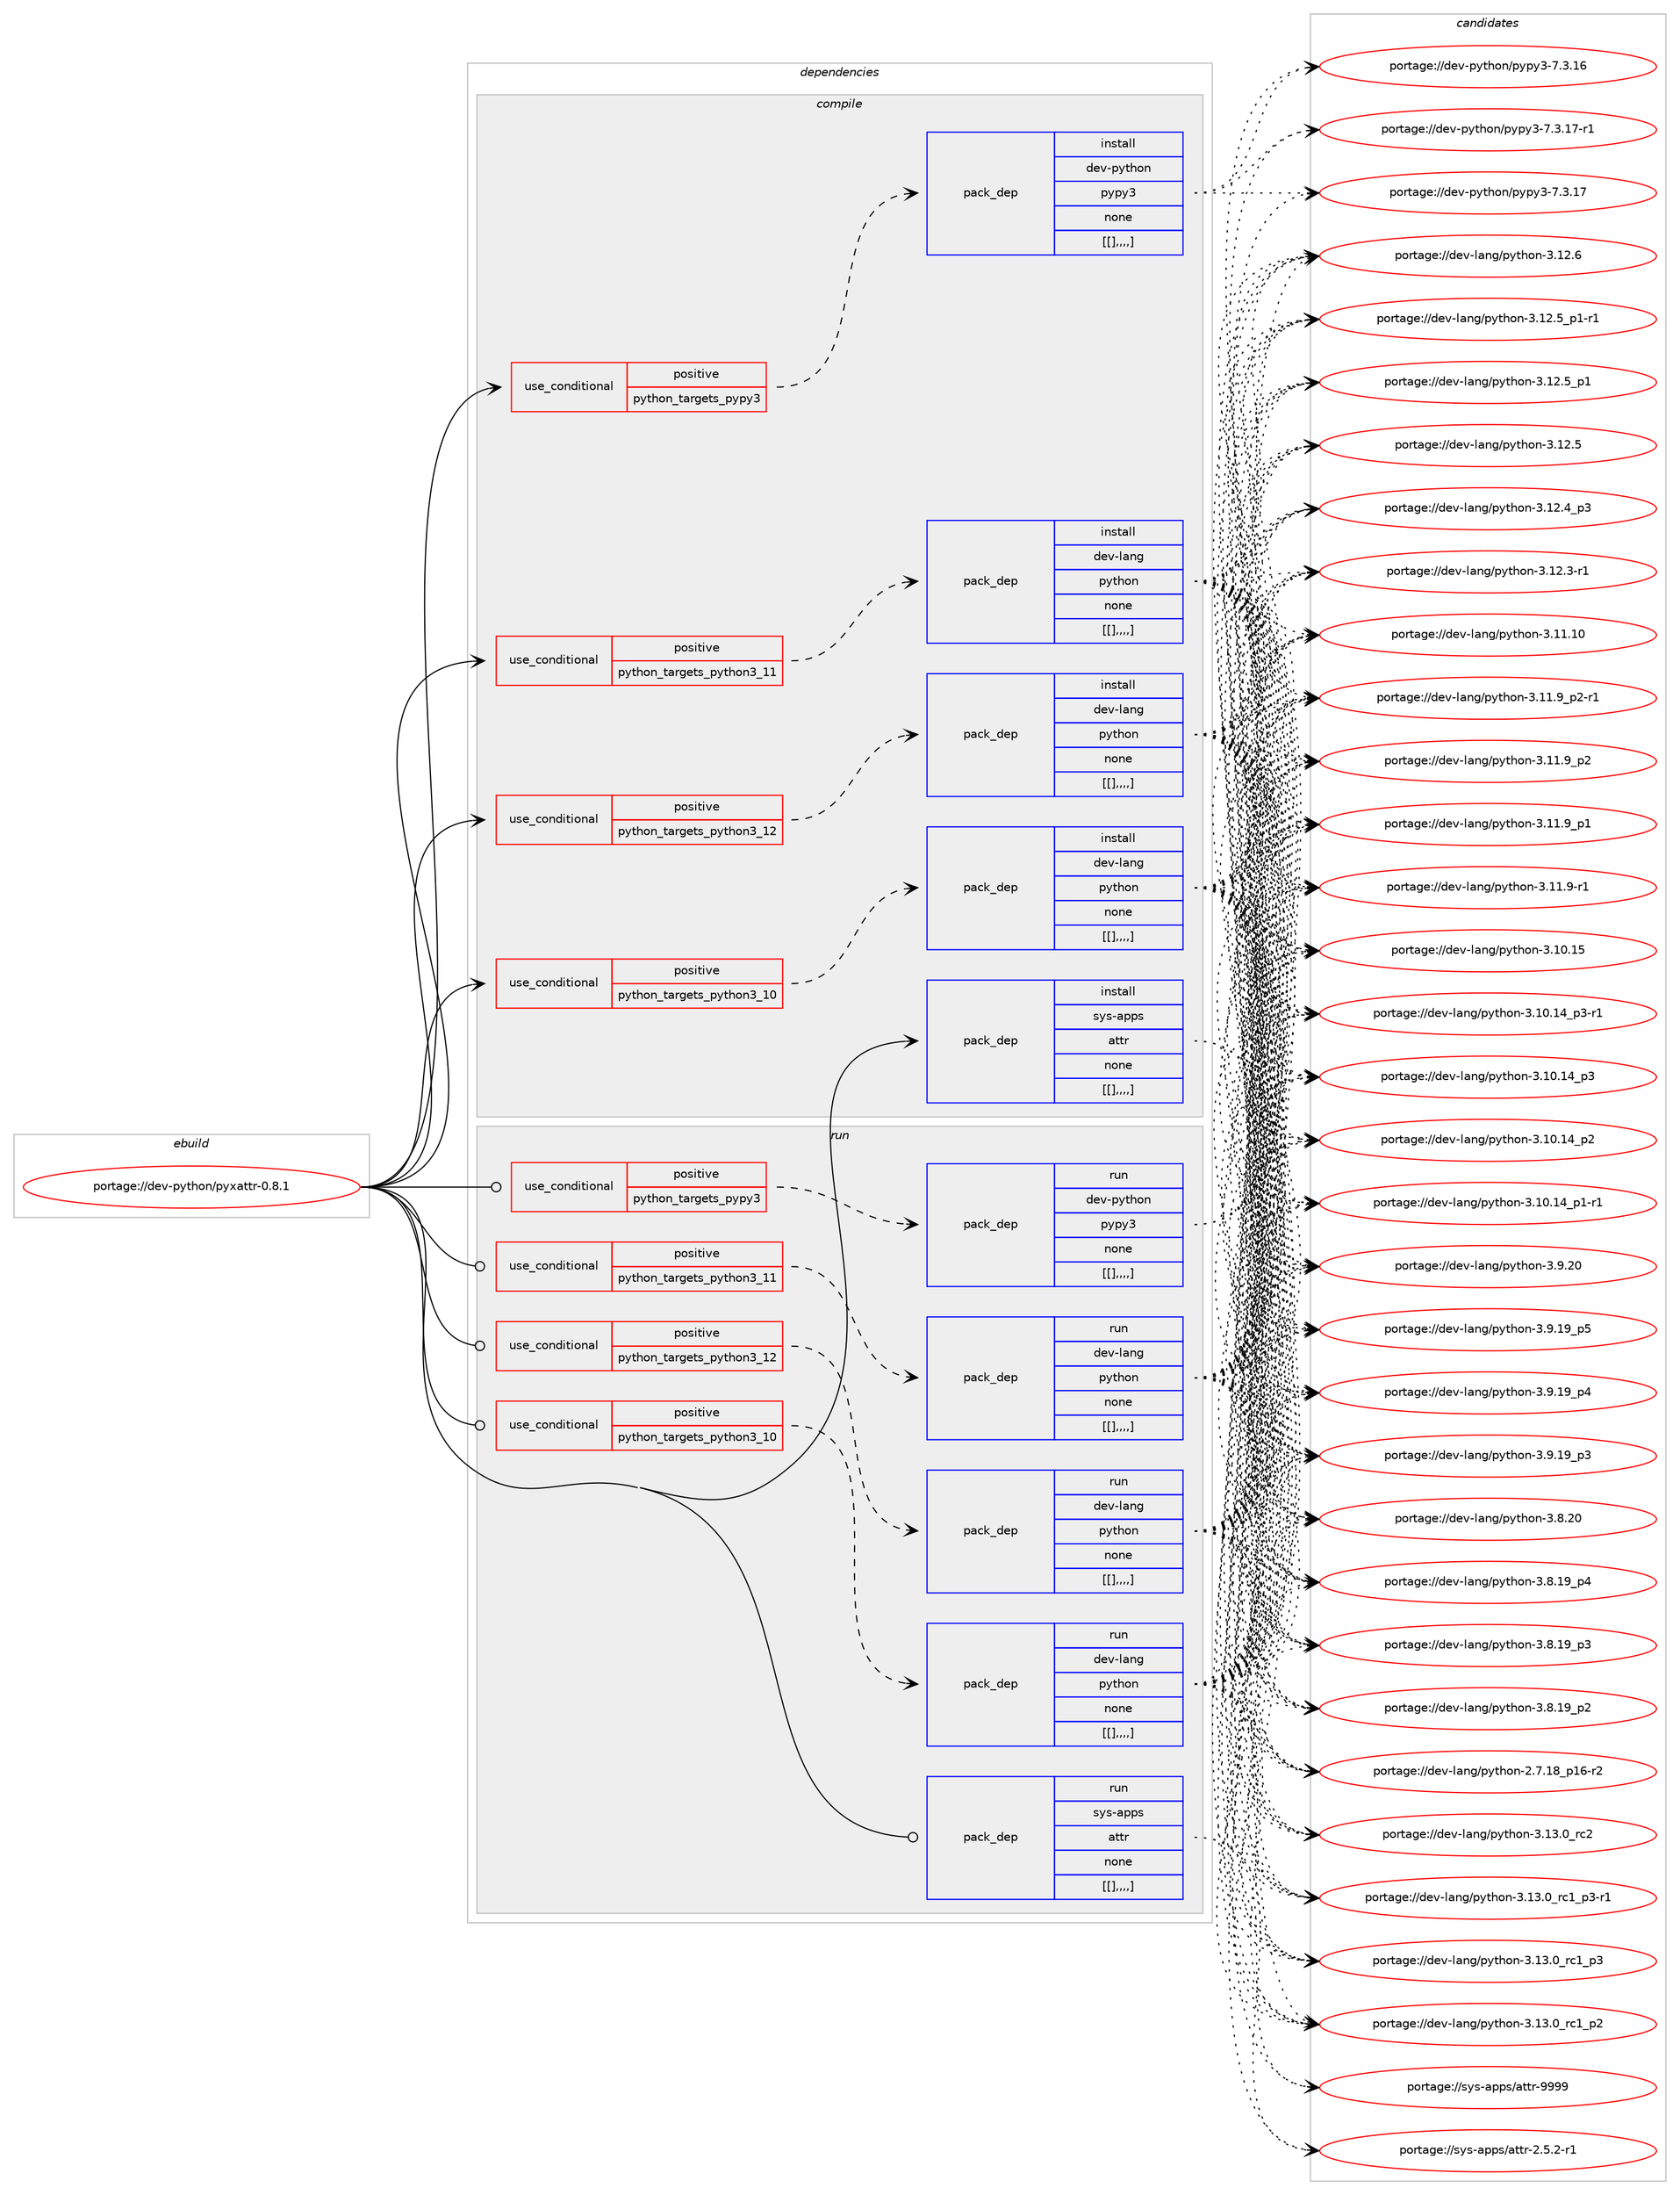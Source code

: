 digraph prolog {

# *************
# Graph options
# *************

newrank=true;
concentrate=true;
compound=true;
graph [rankdir=LR,fontname=Helvetica,fontsize=10,ranksep=1.5];#, ranksep=2.5, nodesep=0.2];
edge  [arrowhead=vee];
node  [fontname=Helvetica,fontsize=10];

# **********
# The ebuild
# **********

subgraph cluster_leftcol {
color=gray;
label=<<i>ebuild</i>>;
id [label="portage://dev-python/pyxattr-0.8.1", color=red, width=4, href="../dev-python/pyxattr-0.8.1.svg"];
}

# ****************
# The dependencies
# ****************

subgraph cluster_midcol {
color=gray;
label=<<i>dependencies</i>>;
subgraph cluster_compile {
fillcolor="#eeeeee";
style=filled;
label=<<i>compile</i>>;
subgraph cond39574 {
dependency162916 [label=<<TABLE BORDER="0" CELLBORDER="1" CELLSPACING="0" CELLPADDING="4"><TR><TD ROWSPAN="3" CELLPADDING="10">use_conditional</TD></TR><TR><TD>positive</TD></TR><TR><TD>python_targets_pypy3</TD></TR></TABLE>>, shape=none, color=red];
subgraph pack122081 {
dependency162917 [label=<<TABLE BORDER="0" CELLBORDER="1" CELLSPACING="0" CELLPADDING="4" WIDTH="220"><TR><TD ROWSPAN="6" CELLPADDING="30">pack_dep</TD></TR><TR><TD WIDTH="110">install</TD></TR><TR><TD>dev-python</TD></TR><TR><TD>pypy3</TD></TR><TR><TD>none</TD></TR><TR><TD>[[],,,,]</TD></TR></TABLE>>, shape=none, color=blue];
}
dependency162916:e -> dependency162917:w [weight=20,style="dashed",arrowhead="vee"];
}
id:e -> dependency162916:w [weight=20,style="solid",arrowhead="vee"];
subgraph cond39575 {
dependency162918 [label=<<TABLE BORDER="0" CELLBORDER="1" CELLSPACING="0" CELLPADDING="4"><TR><TD ROWSPAN="3" CELLPADDING="10">use_conditional</TD></TR><TR><TD>positive</TD></TR><TR><TD>python_targets_python3_10</TD></TR></TABLE>>, shape=none, color=red];
subgraph pack122082 {
dependency162919 [label=<<TABLE BORDER="0" CELLBORDER="1" CELLSPACING="0" CELLPADDING="4" WIDTH="220"><TR><TD ROWSPAN="6" CELLPADDING="30">pack_dep</TD></TR><TR><TD WIDTH="110">install</TD></TR><TR><TD>dev-lang</TD></TR><TR><TD>python</TD></TR><TR><TD>none</TD></TR><TR><TD>[[],,,,]</TD></TR></TABLE>>, shape=none, color=blue];
}
dependency162918:e -> dependency162919:w [weight=20,style="dashed",arrowhead="vee"];
}
id:e -> dependency162918:w [weight=20,style="solid",arrowhead="vee"];
subgraph cond39576 {
dependency162920 [label=<<TABLE BORDER="0" CELLBORDER="1" CELLSPACING="0" CELLPADDING="4"><TR><TD ROWSPAN="3" CELLPADDING="10">use_conditional</TD></TR><TR><TD>positive</TD></TR><TR><TD>python_targets_python3_11</TD></TR></TABLE>>, shape=none, color=red];
subgraph pack122083 {
dependency162921 [label=<<TABLE BORDER="0" CELLBORDER="1" CELLSPACING="0" CELLPADDING="4" WIDTH="220"><TR><TD ROWSPAN="6" CELLPADDING="30">pack_dep</TD></TR><TR><TD WIDTH="110">install</TD></TR><TR><TD>dev-lang</TD></TR><TR><TD>python</TD></TR><TR><TD>none</TD></TR><TR><TD>[[],,,,]</TD></TR></TABLE>>, shape=none, color=blue];
}
dependency162920:e -> dependency162921:w [weight=20,style="dashed",arrowhead="vee"];
}
id:e -> dependency162920:w [weight=20,style="solid",arrowhead="vee"];
subgraph cond39577 {
dependency162922 [label=<<TABLE BORDER="0" CELLBORDER="1" CELLSPACING="0" CELLPADDING="4"><TR><TD ROWSPAN="3" CELLPADDING="10">use_conditional</TD></TR><TR><TD>positive</TD></TR><TR><TD>python_targets_python3_12</TD></TR></TABLE>>, shape=none, color=red];
subgraph pack122084 {
dependency162923 [label=<<TABLE BORDER="0" CELLBORDER="1" CELLSPACING="0" CELLPADDING="4" WIDTH="220"><TR><TD ROWSPAN="6" CELLPADDING="30">pack_dep</TD></TR><TR><TD WIDTH="110">install</TD></TR><TR><TD>dev-lang</TD></TR><TR><TD>python</TD></TR><TR><TD>none</TD></TR><TR><TD>[[],,,,]</TD></TR></TABLE>>, shape=none, color=blue];
}
dependency162922:e -> dependency162923:w [weight=20,style="dashed",arrowhead="vee"];
}
id:e -> dependency162922:w [weight=20,style="solid",arrowhead="vee"];
subgraph pack122085 {
dependency162924 [label=<<TABLE BORDER="0" CELLBORDER="1" CELLSPACING="0" CELLPADDING="4" WIDTH="220"><TR><TD ROWSPAN="6" CELLPADDING="30">pack_dep</TD></TR><TR><TD WIDTH="110">install</TD></TR><TR><TD>sys-apps</TD></TR><TR><TD>attr</TD></TR><TR><TD>none</TD></TR><TR><TD>[[],,,,]</TD></TR></TABLE>>, shape=none, color=blue];
}
id:e -> dependency162924:w [weight=20,style="solid",arrowhead="vee"];
}
subgraph cluster_compileandrun {
fillcolor="#eeeeee";
style=filled;
label=<<i>compile and run</i>>;
}
subgraph cluster_run {
fillcolor="#eeeeee";
style=filled;
label=<<i>run</i>>;
subgraph cond39578 {
dependency162925 [label=<<TABLE BORDER="0" CELLBORDER="1" CELLSPACING="0" CELLPADDING="4"><TR><TD ROWSPAN="3" CELLPADDING="10">use_conditional</TD></TR><TR><TD>positive</TD></TR><TR><TD>python_targets_pypy3</TD></TR></TABLE>>, shape=none, color=red];
subgraph pack122086 {
dependency162926 [label=<<TABLE BORDER="0" CELLBORDER="1" CELLSPACING="0" CELLPADDING="4" WIDTH="220"><TR><TD ROWSPAN="6" CELLPADDING="30">pack_dep</TD></TR><TR><TD WIDTH="110">run</TD></TR><TR><TD>dev-python</TD></TR><TR><TD>pypy3</TD></TR><TR><TD>none</TD></TR><TR><TD>[[],,,,]</TD></TR></TABLE>>, shape=none, color=blue];
}
dependency162925:e -> dependency162926:w [weight=20,style="dashed",arrowhead="vee"];
}
id:e -> dependency162925:w [weight=20,style="solid",arrowhead="odot"];
subgraph cond39579 {
dependency162927 [label=<<TABLE BORDER="0" CELLBORDER="1" CELLSPACING="0" CELLPADDING="4"><TR><TD ROWSPAN="3" CELLPADDING="10">use_conditional</TD></TR><TR><TD>positive</TD></TR><TR><TD>python_targets_python3_10</TD></TR></TABLE>>, shape=none, color=red];
subgraph pack122087 {
dependency162928 [label=<<TABLE BORDER="0" CELLBORDER="1" CELLSPACING="0" CELLPADDING="4" WIDTH="220"><TR><TD ROWSPAN="6" CELLPADDING="30">pack_dep</TD></TR><TR><TD WIDTH="110">run</TD></TR><TR><TD>dev-lang</TD></TR><TR><TD>python</TD></TR><TR><TD>none</TD></TR><TR><TD>[[],,,,]</TD></TR></TABLE>>, shape=none, color=blue];
}
dependency162927:e -> dependency162928:w [weight=20,style="dashed",arrowhead="vee"];
}
id:e -> dependency162927:w [weight=20,style="solid",arrowhead="odot"];
subgraph cond39580 {
dependency162929 [label=<<TABLE BORDER="0" CELLBORDER="1" CELLSPACING="0" CELLPADDING="4"><TR><TD ROWSPAN="3" CELLPADDING="10">use_conditional</TD></TR><TR><TD>positive</TD></TR><TR><TD>python_targets_python3_11</TD></TR></TABLE>>, shape=none, color=red];
subgraph pack122088 {
dependency162930 [label=<<TABLE BORDER="0" CELLBORDER="1" CELLSPACING="0" CELLPADDING="4" WIDTH="220"><TR><TD ROWSPAN="6" CELLPADDING="30">pack_dep</TD></TR><TR><TD WIDTH="110">run</TD></TR><TR><TD>dev-lang</TD></TR><TR><TD>python</TD></TR><TR><TD>none</TD></TR><TR><TD>[[],,,,]</TD></TR></TABLE>>, shape=none, color=blue];
}
dependency162929:e -> dependency162930:w [weight=20,style="dashed",arrowhead="vee"];
}
id:e -> dependency162929:w [weight=20,style="solid",arrowhead="odot"];
subgraph cond39581 {
dependency162931 [label=<<TABLE BORDER="0" CELLBORDER="1" CELLSPACING="0" CELLPADDING="4"><TR><TD ROWSPAN="3" CELLPADDING="10">use_conditional</TD></TR><TR><TD>positive</TD></TR><TR><TD>python_targets_python3_12</TD></TR></TABLE>>, shape=none, color=red];
subgraph pack122089 {
dependency162932 [label=<<TABLE BORDER="0" CELLBORDER="1" CELLSPACING="0" CELLPADDING="4" WIDTH="220"><TR><TD ROWSPAN="6" CELLPADDING="30">pack_dep</TD></TR><TR><TD WIDTH="110">run</TD></TR><TR><TD>dev-lang</TD></TR><TR><TD>python</TD></TR><TR><TD>none</TD></TR><TR><TD>[[],,,,]</TD></TR></TABLE>>, shape=none, color=blue];
}
dependency162931:e -> dependency162932:w [weight=20,style="dashed",arrowhead="vee"];
}
id:e -> dependency162931:w [weight=20,style="solid",arrowhead="odot"];
subgraph pack122090 {
dependency162933 [label=<<TABLE BORDER="0" CELLBORDER="1" CELLSPACING="0" CELLPADDING="4" WIDTH="220"><TR><TD ROWSPAN="6" CELLPADDING="30">pack_dep</TD></TR><TR><TD WIDTH="110">run</TD></TR><TR><TD>sys-apps</TD></TR><TR><TD>attr</TD></TR><TR><TD>none</TD></TR><TR><TD>[[],,,,]</TD></TR></TABLE>>, shape=none, color=blue];
}
id:e -> dependency162933:w [weight=20,style="solid",arrowhead="odot"];
}
}

# **************
# The candidates
# **************

subgraph cluster_choices {
rank=same;
color=gray;
label=<<i>candidates</i>>;

subgraph choice122081 {
color=black;
nodesep=1;
choice100101118451121211161041111104711212111212151455546514649554511449 [label="portage://dev-python/pypy3-7.3.17-r1", color=red, width=4,href="../dev-python/pypy3-7.3.17-r1.svg"];
choice10010111845112121116104111110471121211121215145554651464955 [label="portage://dev-python/pypy3-7.3.17", color=red, width=4,href="../dev-python/pypy3-7.3.17.svg"];
choice10010111845112121116104111110471121211121215145554651464954 [label="portage://dev-python/pypy3-7.3.16", color=red, width=4,href="../dev-python/pypy3-7.3.16.svg"];
dependency162917:e -> choice100101118451121211161041111104711212111212151455546514649554511449:w [style=dotted,weight="100"];
dependency162917:e -> choice10010111845112121116104111110471121211121215145554651464955:w [style=dotted,weight="100"];
dependency162917:e -> choice10010111845112121116104111110471121211121215145554651464954:w [style=dotted,weight="100"];
}
subgraph choice122082 {
color=black;
nodesep=1;
choice10010111845108971101034711212111610411111045514649514648951149950 [label="portage://dev-lang/python-3.13.0_rc2", color=red, width=4,href="../dev-lang/python-3.13.0_rc2.svg"];
choice1001011184510897110103471121211161041111104551464951464895114994995112514511449 [label="portage://dev-lang/python-3.13.0_rc1_p3-r1", color=red, width=4,href="../dev-lang/python-3.13.0_rc1_p3-r1.svg"];
choice100101118451089711010347112121116104111110455146495146489511499499511251 [label="portage://dev-lang/python-3.13.0_rc1_p3", color=red, width=4,href="../dev-lang/python-3.13.0_rc1_p3.svg"];
choice100101118451089711010347112121116104111110455146495146489511499499511250 [label="portage://dev-lang/python-3.13.0_rc1_p2", color=red, width=4,href="../dev-lang/python-3.13.0_rc1_p2.svg"];
choice10010111845108971101034711212111610411111045514649504654 [label="portage://dev-lang/python-3.12.6", color=red, width=4,href="../dev-lang/python-3.12.6.svg"];
choice1001011184510897110103471121211161041111104551464950465395112494511449 [label="portage://dev-lang/python-3.12.5_p1-r1", color=red, width=4,href="../dev-lang/python-3.12.5_p1-r1.svg"];
choice100101118451089711010347112121116104111110455146495046539511249 [label="portage://dev-lang/python-3.12.5_p1", color=red, width=4,href="../dev-lang/python-3.12.5_p1.svg"];
choice10010111845108971101034711212111610411111045514649504653 [label="portage://dev-lang/python-3.12.5", color=red, width=4,href="../dev-lang/python-3.12.5.svg"];
choice100101118451089711010347112121116104111110455146495046529511251 [label="portage://dev-lang/python-3.12.4_p3", color=red, width=4,href="../dev-lang/python-3.12.4_p3.svg"];
choice100101118451089711010347112121116104111110455146495046514511449 [label="portage://dev-lang/python-3.12.3-r1", color=red, width=4,href="../dev-lang/python-3.12.3-r1.svg"];
choice1001011184510897110103471121211161041111104551464949464948 [label="portage://dev-lang/python-3.11.10", color=red, width=4,href="../dev-lang/python-3.11.10.svg"];
choice1001011184510897110103471121211161041111104551464949465795112504511449 [label="portage://dev-lang/python-3.11.9_p2-r1", color=red, width=4,href="../dev-lang/python-3.11.9_p2-r1.svg"];
choice100101118451089711010347112121116104111110455146494946579511250 [label="portage://dev-lang/python-3.11.9_p2", color=red, width=4,href="../dev-lang/python-3.11.9_p2.svg"];
choice100101118451089711010347112121116104111110455146494946579511249 [label="portage://dev-lang/python-3.11.9_p1", color=red, width=4,href="../dev-lang/python-3.11.9_p1.svg"];
choice100101118451089711010347112121116104111110455146494946574511449 [label="portage://dev-lang/python-3.11.9-r1", color=red, width=4,href="../dev-lang/python-3.11.9-r1.svg"];
choice1001011184510897110103471121211161041111104551464948464953 [label="portage://dev-lang/python-3.10.15", color=red, width=4,href="../dev-lang/python-3.10.15.svg"];
choice100101118451089711010347112121116104111110455146494846495295112514511449 [label="portage://dev-lang/python-3.10.14_p3-r1", color=red, width=4,href="../dev-lang/python-3.10.14_p3-r1.svg"];
choice10010111845108971101034711212111610411111045514649484649529511251 [label="portage://dev-lang/python-3.10.14_p3", color=red, width=4,href="../dev-lang/python-3.10.14_p3.svg"];
choice10010111845108971101034711212111610411111045514649484649529511250 [label="portage://dev-lang/python-3.10.14_p2", color=red, width=4,href="../dev-lang/python-3.10.14_p2.svg"];
choice100101118451089711010347112121116104111110455146494846495295112494511449 [label="portage://dev-lang/python-3.10.14_p1-r1", color=red, width=4,href="../dev-lang/python-3.10.14_p1-r1.svg"];
choice10010111845108971101034711212111610411111045514657465048 [label="portage://dev-lang/python-3.9.20", color=red, width=4,href="../dev-lang/python-3.9.20.svg"];
choice100101118451089711010347112121116104111110455146574649579511253 [label="portage://dev-lang/python-3.9.19_p5", color=red, width=4,href="../dev-lang/python-3.9.19_p5.svg"];
choice100101118451089711010347112121116104111110455146574649579511252 [label="portage://dev-lang/python-3.9.19_p4", color=red, width=4,href="../dev-lang/python-3.9.19_p4.svg"];
choice100101118451089711010347112121116104111110455146574649579511251 [label="portage://dev-lang/python-3.9.19_p3", color=red, width=4,href="../dev-lang/python-3.9.19_p3.svg"];
choice10010111845108971101034711212111610411111045514656465048 [label="portage://dev-lang/python-3.8.20", color=red, width=4,href="../dev-lang/python-3.8.20.svg"];
choice100101118451089711010347112121116104111110455146564649579511252 [label="portage://dev-lang/python-3.8.19_p4", color=red, width=4,href="../dev-lang/python-3.8.19_p4.svg"];
choice100101118451089711010347112121116104111110455146564649579511251 [label="portage://dev-lang/python-3.8.19_p3", color=red, width=4,href="../dev-lang/python-3.8.19_p3.svg"];
choice100101118451089711010347112121116104111110455146564649579511250 [label="portage://dev-lang/python-3.8.19_p2", color=red, width=4,href="../dev-lang/python-3.8.19_p2.svg"];
choice100101118451089711010347112121116104111110455046554649569511249544511450 [label="portage://dev-lang/python-2.7.18_p16-r2", color=red, width=4,href="../dev-lang/python-2.7.18_p16-r2.svg"];
dependency162919:e -> choice10010111845108971101034711212111610411111045514649514648951149950:w [style=dotted,weight="100"];
dependency162919:e -> choice1001011184510897110103471121211161041111104551464951464895114994995112514511449:w [style=dotted,weight="100"];
dependency162919:e -> choice100101118451089711010347112121116104111110455146495146489511499499511251:w [style=dotted,weight="100"];
dependency162919:e -> choice100101118451089711010347112121116104111110455146495146489511499499511250:w [style=dotted,weight="100"];
dependency162919:e -> choice10010111845108971101034711212111610411111045514649504654:w [style=dotted,weight="100"];
dependency162919:e -> choice1001011184510897110103471121211161041111104551464950465395112494511449:w [style=dotted,weight="100"];
dependency162919:e -> choice100101118451089711010347112121116104111110455146495046539511249:w [style=dotted,weight="100"];
dependency162919:e -> choice10010111845108971101034711212111610411111045514649504653:w [style=dotted,weight="100"];
dependency162919:e -> choice100101118451089711010347112121116104111110455146495046529511251:w [style=dotted,weight="100"];
dependency162919:e -> choice100101118451089711010347112121116104111110455146495046514511449:w [style=dotted,weight="100"];
dependency162919:e -> choice1001011184510897110103471121211161041111104551464949464948:w [style=dotted,weight="100"];
dependency162919:e -> choice1001011184510897110103471121211161041111104551464949465795112504511449:w [style=dotted,weight="100"];
dependency162919:e -> choice100101118451089711010347112121116104111110455146494946579511250:w [style=dotted,weight="100"];
dependency162919:e -> choice100101118451089711010347112121116104111110455146494946579511249:w [style=dotted,weight="100"];
dependency162919:e -> choice100101118451089711010347112121116104111110455146494946574511449:w [style=dotted,weight="100"];
dependency162919:e -> choice1001011184510897110103471121211161041111104551464948464953:w [style=dotted,weight="100"];
dependency162919:e -> choice100101118451089711010347112121116104111110455146494846495295112514511449:w [style=dotted,weight="100"];
dependency162919:e -> choice10010111845108971101034711212111610411111045514649484649529511251:w [style=dotted,weight="100"];
dependency162919:e -> choice10010111845108971101034711212111610411111045514649484649529511250:w [style=dotted,weight="100"];
dependency162919:e -> choice100101118451089711010347112121116104111110455146494846495295112494511449:w [style=dotted,weight="100"];
dependency162919:e -> choice10010111845108971101034711212111610411111045514657465048:w [style=dotted,weight="100"];
dependency162919:e -> choice100101118451089711010347112121116104111110455146574649579511253:w [style=dotted,weight="100"];
dependency162919:e -> choice100101118451089711010347112121116104111110455146574649579511252:w [style=dotted,weight="100"];
dependency162919:e -> choice100101118451089711010347112121116104111110455146574649579511251:w [style=dotted,weight="100"];
dependency162919:e -> choice10010111845108971101034711212111610411111045514656465048:w [style=dotted,weight="100"];
dependency162919:e -> choice100101118451089711010347112121116104111110455146564649579511252:w [style=dotted,weight="100"];
dependency162919:e -> choice100101118451089711010347112121116104111110455146564649579511251:w [style=dotted,weight="100"];
dependency162919:e -> choice100101118451089711010347112121116104111110455146564649579511250:w [style=dotted,weight="100"];
dependency162919:e -> choice100101118451089711010347112121116104111110455046554649569511249544511450:w [style=dotted,weight="100"];
}
subgraph choice122083 {
color=black;
nodesep=1;
choice10010111845108971101034711212111610411111045514649514648951149950 [label="portage://dev-lang/python-3.13.0_rc2", color=red, width=4,href="../dev-lang/python-3.13.0_rc2.svg"];
choice1001011184510897110103471121211161041111104551464951464895114994995112514511449 [label="portage://dev-lang/python-3.13.0_rc1_p3-r1", color=red, width=4,href="../dev-lang/python-3.13.0_rc1_p3-r1.svg"];
choice100101118451089711010347112121116104111110455146495146489511499499511251 [label="portage://dev-lang/python-3.13.0_rc1_p3", color=red, width=4,href="../dev-lang/python-3.13.0_rc1_p3.svg"];
choice100101118451089711010347112121116104111110455146495146489511499499511250 [label="portage://dev-lang/python-3.13.0_rc1_p2", color=red, width=4,href="../dev-lang/python-3.13.0_rc1_p2.svg"];
choice10010111845108971101034711212111610411111045514649504654 [label="portage://dev-lang/python-3.12.6", color=red, width=4,href="../dev-lang/python-3.12.6.svg"];
choice1001011184510897110103471121211161041111104551464950465395112494511449 [label="portage://dev-lang/python-3.12.5_p1-r1", color=red, width=4,href="../dev-lang/python-3.12.5_p1-r1.svg"];
choice100101118451089711010347112121116104111110455146495046539511249 [label="portage://dev-lang/python-3.12.5_p1", color=red, width=4,href="../dev-lang/python-3.12.5_p1.svg"];
choice10010111845108971101034711212111610411111045514649504653 [label="portage://dev-lang/python-3.12.5", color=red, width=4,href="../dev-lang/python-3.12.5.svg"];
choice100101118451089711010347112121116104111110455146495046529511251 [label="portage://dev-lang/python-3.12.4_p3", color=red, width=4,href="../dev-lang/python-3.12.4_p3.svg"];
choice100101118451089711010347112121116104111110455146495046514511449 [label="portage://dev-lang/python-3.12.3-r1", color=red, width=4,href="../dev-lang/python-3.12.3-r1.svg"];
choice1001011184510897110103471121211161041111104551464949464948 [label="portage://dev-lang/python-3.11.10", color=red, width=4,href="../dev-lang/python-3.11.10.svg"];
choice1001011184510897110103471121211161041111104551464949465795112504511449 [label="portage://dev-lang/python-3.11.9_p2-r1", color=red, width=4,href="../dev-lang/python-3.11.9_p2-r1.svg"];
choice100101118451089711010347112121116104111110455146494946579511250 [label="portage://dev-lang/python-3.11.9_p2", color=red, width=4,href="../dev-lang/python-3.11.9_p2.svg"];
choice100101118451089711010347112121116104111110455146494946579511249 [label="portage://dev-lang/python-3.11.9_p1", color=red, width=4,href="../dev-lang/python-3.11.9_p1.svg"];
choice100101118451089711010347112121116104111110455146494946574511449 [label="portage://dev-lang/python-3.11.9-r1", color=red, width=4,href="../dev-lang/python-3.11.9-r1.svg"];
choice1001011184510897110103471121211161041111104551464948464953 [label="portage://dev-lang/python-3.10.15", color=red, width=4,href="../dev-lang/python-3.10.15.svg"];
choice100101118451089711010347112121116104111110455146494846495295112514511449 [label="portage://dev-lang/python-3.10.14_p3-r1", color=red, width=4,href="../dev-lang/python-3.10.14_p3-r1.svg"];
choice10010111845108971101034711212111610411111045514649484649529511251 [label="portage://dev-lang/python-3.10.14_p3", color=red, width=4,href="../dev-lang/python-3.10.14_p3.svg"];
choice10010111845108971101034711212111610411111045514649484649529511250 [label="portage://dev-lang/python-3.10.14_p2", color=red, width=4,href="../dev-lang/python-3.10.14_p2.svg"];
choice100101118451089711010347112121116104111110455146494846495295112494511449 [label="portage://dev-lang/python-3.10.14_p1-r1", color=red, width=4,href="../dev-lang/python-3.10.14_p1-r1.svg"];
choice10010111845108971101034711212111610411111045514657465048 [label="portage://dev-lang/python-3.9.20", color=red, width=4,href="../dev-lang/python-3.9.20.svg"];
choice100101118451089711010347112121116104111110455146574649579511253 [label="portage://dev-lang/python-3.9.19_p5", color=red, width=4,href="../dev-lang/python-3.9.19_p5.svg"];
choice100101118451089711010347112121116104111110455146574649579511252 [label="portage://dev-lang/python-3.9.19_p4", color=red, width=4,href="../dev-lang/python-3.9.19_p4.svg"];
choice100101118451089711010347112121116104111110455146574649579511251 [label="portage://dev-lang/python-3.9.19_p3", color=red, width=4,href="../dev-lang/python-3.9.19_p3.svg"];
choice10010111845108971101034711212111610411111045514656465048 [label="portage://dev-lang/python-3.8.20", color=red, width=4,href="../dev-lang/python-3.8.20.svg"];
choice100101118451089711010347112121116104111110455146564649579511252 [label="portage://dev-lang/python-3.8.19_p4", color=red, width=4,href="../dev-lang/python-3.8.19_p4.svg"];
choice100101118451089711010347112121116104111110455146564649579511251 [label="portage://dev-lang/python-3.8.19_p3", color=red, width=4,href="../dev-lang/python-3.8.19_p3.svg"];
choice100101118451089711010347112121116104111110455146564649579511250 [label="portage://dev-lang/python-3.8.19_p2", color=red, width=4,href="../dev-lang/python-3.8.19_p2.svg"];
choice100101118451089711010347112121116104111110455046554649569511249544511450 [label="portage://dev-lang/python-2.7.18_p16-r2", color=red, width=4,href="../dev-lang/python-2.7.18_p16-r2.svg"];
dependency162921:e -> choice10010111845108971101034711212111610411111045514649514648951149950:w [style=dotted,weight="100"];
dependency162921:e -> choice1001011184510897110103471121211161041111104551464951464895114994995112514511449:w [style=dotted,weight="100"];
dependency162921:e -> choice100101118451089711010347112121116104111110455146495146489511499499511251:w [style=dotted,weight="100"];
dependency162921:e -> choice100101118451089711010347112121116104111110455146495146489511499499511250:w [style=dotted,weight="100"];
dependency162921:e -> choice10010111845108971101034711212111610411111045514649504654:w [style=dotted,weight="100"];
dependency162921:e -> choice1001011184510897110103471121211161041111104551464950465395112494511449:w [style=dotted,weight="100"];
dependency162921:e -> choice100101118451089711010347112121116104111110455146495046539511249:w [style=dotted,weight="100"];
dependency162921:e -> choice10010111845108971101034711212111610411111045514649504653:w [style=dotted,weight="100"];
dependency162921:e -> choice100101118451089711010347112121116104111110455146495046529511251:w [style=dotted,weight="100"];
dependency162921:e -> choice100101118451089711010347112121116104111110455146495046514511449:w [style=dotted,weight="100"];
dependency162921:e -> choice1001011184510897110103471121211161041111104551464949464948:w [style=dotted,weight="100"];
dependency162921:e -> choice1001011184510897110103471121211161041111104551464949465795112504511449:w [style=dotted,weight="100"];
dependency162921:e -> choice100101118451089711010347112121116104111110455146494946579511250:w [style=dotted,weight="100"];
dependency162921:e -> choice100101118451089711010347112121116104111110455146494946579511249:w [style=dotted,weight="100"];
dependency162921:e -> choice100101118451089711010347112121116104111110455146494946574511449:w [style=dotted,weight="100"];
dependency162921:e -> choice1001011184510897110103471121211161041111104551464948464953:w [style=dotted,weight="100"];
dependency162921:e -> choice100101118451089711010347112121116104111110455146494846495295112514511449:w [style=dotted,weight="100"];
dependency162921:e -> choice10010111845108971101034711212111610411111045514649484649529511251:w [style=dotted,weight="100"];
dependency162921:e -> choice10010111845108971101034711212111610411111045514649484649529511250:w [style=dotted,weight="100"];
dependency162921:e -> choice100101118451089711010347112121116104111110455146494846495295112494511449:w [style=dotted,weight="100"];
dependency162921:e -> choice10010111845108971101034711212111610411111045514657465048:w [style=dotted,weight="100"];
dependency162921:e -> choice100101118451089711010347112121116104111110455146574649579511253:w [style=dotted,weight="100"];
dependency162921:e -> choice100101118451089711010347112121116104111110455146574649579511252:w [style=dotted,weight="100"];
dependency162921:e -> choice100101118451089711010347112121116104111110455146574649579511251:w [style=dotted,weight="100"];
dependency162921:e -> choice10010111845108971101034711212111610411111045514656465048:w [style=dotted,weight="100"];
dependency162921:e -> choice100101118451089711010347112121116104111110455146564649579511252:w [style=dotted,weight="100"];
dependency162921:e -> choice100101118451089711010347112121116104111110455146564649579511251:w [style=dotted,weight="100"];
dependency162921:e -> choice100101118451089711010347112121116104111110455146564649579511250:w [style=dotted,weight="100"];
dependency162921:e -> choice100101118451089711010347112121116104111110455046554649569511249544511450:w [style=dotted,weight="100"];
}
subgraph choice122084 {
color=black;
nodesep=1;
choice10010111845108971101034711212111610411111045514649514648951149950 [label="portage://dev-lang/python-3.13.0_rc2", color=red, width=4,href="../dev-lang/python-3.13.0_rc2.svg"];
choice1001011184510897110103471121211161041111104551464951464895114994995112514511449 [label="portage://dev-lang/python-3.13.0_rc1_p3-r1", color=red, width=4,href="../dev-lang/python-3.13.0_rc1_p3-r1.svg"];
choice100101118451089711010347112121116104111110455146495146489511499499511251 [label="portage://dev-lang/python-3.13.0_rc1_p3", color=red, width=4,href="../dev-lang/python-3.13.0_rc1_p3.svg"];
choice100101118451089711010347112121116104111110455146495146489511499499511250 [label="portage://dev-lang/python-3.13.0_rc1_p2", color=red, width=4,href="../dev-lang/python-3.13.0_rc1_p2.svg"];
choice10010111845108971101034711212111610411111045514649504654 [label="portage://dev-lang/python-3.12.6", color=red, width=4,href="../dev-lang/python-3.12.6.svg"];
choice1001011184510897110103471121211161041111104551464950465395112494511449 [label="portage://dev-lang/python-3.12.5_p1-r1", color=red, width=4,href="../dev-lang/python-3.12.5_p1-r1.svg"];
choice100101118451089711010347112121116104111110455146495046539511249 [label="portage://dev-lang/python-3.12.5_p1", color=red, width=4,href="../dev-lang/python-3.12.5_p1.svg"];
choice10010111845108971101034711212111610411111045514649504653 [label="portage://dev-lang/python-3.12.5", color=red, width=4,href="../dev-lang/python-3.12.5.svg"];
choice100101118451089711010347112121116104111110455146495046529511251 [label="portage://dev-lang/python-3.12.4_p3", color=red, width=4,href="../dev-lang/python-3.12.4_p3.svg"];
choice100101118451089711010347112121116104111110455146495046514511449 [label="portage://dev-lang/python-3.12.3-r1", color=red, width=4,href="../dev-lang/python-3.12.3-r1.svg"];
choice1001011184510897110103471121211161041111104551464949464948 [label="portage://dev-lang/python-3.11.10", color=red, width=4,href="../dev-lang/python-3.11.10.svg"];
choice1001011184510897110103471121211161041111104551464949465795112504511449 [label="portage://dev-lang/python-3.11.9_p2-r1", color=red, width=4,href="../dev-lang/python-3.11.9_p2-r1.svg"];
choice100101118451089711010347112121116104111110455146494946579511250 [label="portage://dev-lang/python-3.11.9_p2", color=red, width=4,href="../dev-lang/python-3.11.9_p2.svg"];
choice100101118451089711010347112121116104111110455146494946579511249 [label="portage://dev-lang/python-3.11.9_p1", color=red, width=4,href="../dev-lang/python-3.11.9_p1.svg"];
choice100101118451089711010347112121116104111110455146494946574511449 [label="portage://dev-lang/python-3.11.9-r1", color=red, width=4,href="../dev-lang/python-3.11.9-r1.svg"];
choice1001011184510897110103471121211161041111104551464948464953 [label="portage://dev-lang/python-3.10.15", color=red, width=4,href="../dev-lang/python-3.10.15.svg"];
choice100101118451089711010347112121116104111110455146494846495295112514511449 [label="portage://dev-lang/python-3.10.14_p3-r1", color=red, width=4,href="../dev-lang/python-3.10.14_p3-r1.svg"];
choice10010111845108971101034711212111610411111045514649484649529511251 [label="portage://dev-lang/python-3.10.14_p3", color=red, width=4,href="../dev-lang/python-3.10.14_p3.svg"];
choice10010111845108971101034711212111610411111045514649484649529511250 [label="portage://dev-lang/python-3.10.14_p2", color=red, width=4,href="../dev-lang/python-3.10.14_p2.svg"];
choice100101118451089711010347112121116104111110455146494846495295112494511449 [label="portage://dev-lang/python-3.10.14_p1-r1", color=red, width=4,href="../dev-lang/python-3.10.14_p1-r1.svg"];
choice10010111845108971101034711212111610411111045514657465048 [label="portage://dev-lang/python-3.9.20", color=red, width=4,href="../dev-lang/python-3.9.20.svg"];
choice100101118451089711010347112121116104111110455146574649579511253 [label="portage://dev-lang/python-3.9.19_p5", color=red, width=4,href="../dev-lang/python-3.9.19_p5.svg"];
choice100101118451089711010347112121116104111110455146574649579511252 [label="portage://dev-lang/python-3.9.19_p4", color=red, width=4,href="../dev-lang/python-3.9.19_p4.svg"];
choice100101118451089711010347112121116104111110455146574649579511251 [label="portage://dev-lang/python-3.9.19_p3", color=red, width=4,href="../dev-lang/python-3.9.19_p3.svg"];
choice10010111845108971101034711212111610411111045514656465048 [label="portage://dev-lang/python-3.8.20", color=red, width=4,href="../dev-lang/python-3.8.20.svg"];
choice100101118451089711010347112121116104111110455146564649579511252 [label="portage://dev-lang/python-3.8.19_p4", color=red, width=4,href="../dev-lang/python-3.8.19_p4.svg"];
choice100101118451089711010347112121116104111110455146564649579511251 [label="portage://dev-lang/python-3.8.19_p3", color=red, width=4,href="../dev-lang/python-3.8.19_p3.svg"];
choice100101118451089711010347112121116104111110455146564649579511250 [label="portage://dev-lang/python-3.8.19_p2", color=red, width=4,href="../dev-lang/python-3.8.19_p2.svg"];
choice100101118451089711010347112121116104111110455046554649569511249544511450 [label="portage://dev-lang/python-2.7.18_p16-r2", color=red, width=4,href="../dev-lang/python-2.7.18_p16-r2.svg"];
dependency162923:e -> choice10010111845108971101034711212111610411111045514649514648951149950:w [style=dotted,weight="100"];
dependency162923:e -> choice1001011184510897110103471121211161041111104551464951464895114994995112514511449:w [style=dotted,weight="100"];
dependency162923:e -> choice100101118451089711010347112121116104111110455146495146489511499499511251:w [style=dotted,weight="100"];
dependency162923:e -> choice100101118451089711010347112121116104111110455146495146489511499499511250:w [style=dotted,weight="100"];
dependency162923:e -> choice10010111845108971101034711212111610411111045514649504654:w [style=dotted,weight="100"];
dependency162923:e -> choice1001011184510897110103471121211161041111104551464950465395112494511449:w [style=dotted,weight="100"];
dependency162923:e -> choice100101118451089711010347112121116104111110455146495046539511249:w [style=dotted,weight="100"];
dependency162923:e -> choice10010111845108971101034711212111610411111045514649504653:w [style=dotted,weight="100"];
dependency162923:e -> choice100101118451089711010347112121116104111110455146495046529511251:w [style=dotted,weight="100"];
dependency162923:e -> choice100101118451089711010347112121116104111110455146495046514511449:w [style=dotted,weight="100"];
dependency162923:e -> choice1001011184510897110103471121211161041111104551464949464948:w [style=dotted,weight="100"];
dependency162923:e -> choice1001011184510897110103471121211161041111104551464949465795112504511449:w [style=dotted,weight="100"];
dependency162923:e -> choice100101118451089711010347112121116104111110455146494946579511250:w [style=dotted,weight="100"];
dependency162923:e -> choice100101118451089711010347112121116104111110455146494946579511249:w [style=dotted,weight="100"];
dependency162923:e -> choice100101118451089711010347112121116104111110455146494946574511449:w [style=dotted,weight="100"];
dependency162923:e -> choice1001011184510897110103471121211161041111104551464948464953:w [style=dotted,weight="100"];
dependency162923:e -> choice100101118451089711010347112121116104111110455146494846495295112514511449:w [style=dotted,weight="100"];
dependency162923:e -> choice10010111845108971101034711212111610411111045514649484649529511251:w [style=dotted,weight="100"];
dependency162923:e -> choice10010111845108971101034711212111610411111045514649484649529511250:w [style=dotted,weight="100"];
dependency162923:e -> choice100101118451089711010347112121116104111110455146494846495295112494511449:w [style=dotted,weight="100"];
dependency162923:e -> choice10010111845108971101034711212111610411111045514657465048:w [style=dotted,weight="100"];
dependency162923:e -> choice100101118451089711010347112121116104111110455146574649579511253:w [style=dotted,weight="100"];
dependency162923:e -> choice100101118451089711010347112121116104111110455146574649579511252:w [style=dotted,weight="100"];
dependency162923:e -> choice100101118451089711010347112121116104111110455146574649579511251:w [style=dotted,weight="100"];
dependency162923:e -> choice10010111845108971101034711212111610411111045514656465048:w [style=dotted,weight="100"];
dependency162923:e -> choice100101118451089711010347112121116104111110455146564649579511252:w [style=dotted,weight="100"];
dependency162923:e -> choice100101118451089711010347112121116104111110455146564649579511251:w [style=dotted,weight="100"];
dependency162923:e -> choice100101118451089711010347112121116104111110455146564649579511250:w [style=dotted,weight="100"];
dependency162923:e -> choice100101118451089711010347112121116104111110455046554649569511249544511450:w [style=dotted,weight="100"];
}
subgraph choice122085 {
color=black;
nodesep=1;
choice115121115459711211211547971161161144557575757 [label="portage://sys-apps/attr-9999", color=red, width=4,href="../sys-apps/attr-9999.svg"];
choice115121115459711211211547971161161144550465346504511449 [label="portage://sys-apps/attr-2.5.2-r1", color=red, width=4,href="../sys-apps/attr-2.5.2-r1.svg"];
dependency162924:e -> choice115121115459711211211547971161161144557575757:w [style=dotted,weight="100"];
dependency162924:e -> choice115121115459711211211547971161161144550465346504511449:w [style=dotted,weight="100"];
}
subgraph choice122086 {
color=black;
nodesep=1;
choice100101118451121211161041111104711212111212151455546514649554511449 [label="portage://dev-python/pypy3-7.3.17-r1", color=red, width=4,href="../dev-python/pypy3-7.3.17-r1.svg"];
choice10010111845112121116104111110471121211121215145554651464955 [label="portage://dev-python/pypy3-7.3.17", color=red, width=4,href="../dev-python/pypy3-7.3.17.svg"];
choice10010111845112121116104111110471121211121215145554651464954 [label="portage://dev-python/pypy3-7.3.16", color=red, width=4,href="../dev-python/pypy3-7.3.16.svg"];
dependency162926:e -> choice100101118451121211161041111104711212111212151455546514649554511449:w [style=dotted,weight="100"];
dependency162926:e -> choice10010111845112121116104111110471121211121215145554651464955:w [style=dotted,weight="100"];
dependency162926:e -> choice10010111845112121116104111110471121211121215145554651464954:w [style=dotted,weight="100"];
}
subgraph choice122087 {
color=black;
nodesep=1;
choice10010111845108971101034711212111610411111045514649514648951149950 [label="portage://dev-lang/python-3.13.0_rc2", color=red, width=4,href="../dev-lang/python-3.13.0_rc2.svg"];
choice1001011184510897110103471121211161041111104551464951464895114994995112514511449 [label="portage://dev-lang/python-3.13.0_rc1_p3-r1", color=red, width=4,href="../dev-lang/python-3.13.0_rc1_p3-r1.svg"];
choice100101118451089711010347112121116104111110455146495146489511499499511251 [label="portage://dev-lang/python-3.13.0_rc1_p3", color=red, width=4,href="../dev-lang/python-3.13.0_rc1_p3.svg"];
choice100101118451089711010347112121116104111110455146495146489511499499511250 [label="portage://dev-lang/python-3.13.0_rc1_p2", color=red, width=4,href="../dev-lang/python-3.13.0_rc1_p2.svg"];
choice10010111845108971101034711212111610411111045514649504654 [label="portage://dev-lang/python-3.12.6", color=red, width=4,href="../dev-lang/python-3.12.6.svg"];
choice1001011184510897110103471121211161041111104551464950465395112494511449 [label="portage://dev-lang/python-3.12.5_p1-r1", color=red, width=4,href="../dev-lang/python-3.12.5_p1-r1.svg"];
choice100101118451089711010347112121116104111110455146495046539511249 [label="portage://dev-lang/python-3.12.5_p1", color=red, width=4,href="../dev-lang/python-3.12.5_p1.svg"];
choice10010111845108971101034711212111610411111045514649504653 [label="portage://dev-lang/python-3.12.5", color=red, width=4,href="../dev-lang/python-3.12.5.svg"];
choice100101118451089711010347112121116104111110455146495046529511251 [label="portage://dev-lang/python-3.12.4_p3", color=red, width=4,href="../dev-lang/python-3.12.4_p3.svg"];
choice100101118451089711010347112121116104111110455146495046514511449 [label="portage://dev-lang/python-3.12.3-r1", color=red, width=4,href="../dev-lang/python-3.12.3-r1.svg"];
choice1001011184510897110103471121211161041111104551464949464948 [label="portage://dev-lang/python-3.11.10", color=red, width=4,href="../dev-lang/python-3.11.10.svg"];
choice1001011184510897110103471121211161041111104551464949465795112504511449 [label="portage://dev-lang/python-3.11.9_p2-r1", color=red, width=4,href="../dev-lang/python-3.11.9_p2-r1.svg"];
choice100101118451089711010347112121116104111110455146494946579511250 [label="portage://dev-lang/python-3.11.9_p2", color=red, width=4,href="../dev-lang/python-3.11.9_p2.svg"];
choice100101118451089711010347112121116104111110455146494946579511249 [label="portage://dev-lang/python-3.11.9_p1", color=red, width=4,href="../dev-lang/python-3.11.9_p1.svg"];
choice100101118451089711010347112121116104111110455146494946574511449 [label="portage://dev-lang/python-3.11.9-r1", color=red, width=4,href="../dev-lang/python-3.11.9-r1.svg"];
choice1001011184510897110103471121211161041111104551464948464953 [label="portage://dev-lang/python-3.10.15", color=red, width=4,href="../dev-lang/python-3.10.15.svg"];
choice100101118451089711010347112121116104111110455146494846495295112514511449 [label="portage://dev-lang/python-3.10.14_p3-r1", color=red, width=4,href="../dev-lang/python-3.10.14_p3-r1.svg"];
choice10010111845108971101034711212111610411111045514649484649529511251 [label="portage://dev-lang/python-3.10.14_p3", color=red, width=4,href="../dev-lang/python-3.10.14_p3.svg"];
choice10010111845108971101034711212111610411111045514649484649529511250 [label="portage://dev-lang/python-3.10.14_p2", color=red, width=4,href="../dev-lang/python-3.10.14_p2.svg"];
choice100101118451089711010347112121116104111110455146494846495295112494511449 [label="portage://dev-lang/python-3.10.14_p1-r1", color=red, width=4,href="../dev-lang/python-3.10.14_p1-r1.svg"];
choice10010111845108971101034711212111610411111045514657465048 [label="portage://dev-lang/python-3.9.20", color=red, width=4,href="../dev-lang/python-3.9.20.svg"];
choice100101118451089711010347112121116104111110455146574649579511253 [label="portage://dev-lang/python-3.9.19_p5", color=red, width=4,href="../dev-lang/python-3.9.19_p5.svg"];
choice100101118451089711010347112121116104111110455146574649579511252 [label="portage://dev-lang/python-3.9.19_p4", color=red, width=4,href="../dev-lang/python-3.9.19_p4.svg"];
choice100101118451089711010347112121116104111110455146574649579511251 [label="portage://dev-lang/python-3.9.19_p3", color=red, width=4,href="../dev-lang/python-3.9.19_p3.svg"];
choice10010111845108971101034711212111610411111045514656465048 [label="portage://dev-lang/python-3.8.20", color=red, width=4,href="../dev-lang/python-3.8.20.svg"];
choice100101118451089711010347112121116104111110455146564649579511252 [label="portage://dev-lang/python-3.8.19_p4", color=red, width=4,href="../dev-lang/python-3.8.19_p4.svg"];
choice100101118451089711010347112121116104111110455146564649579511251 [label="portage://dev-lang/python-3.8.19_p3", color=red, width=4,href="../dev-lang/python-3.8.19_p3.svg"];
choice100101118451089711010347112121116104111110455146564649579511250 [label="portage://dev-lang/python-3.8.19_p2", color=red, width=4,href="../dev-lang/python-3.8.19_p2.svg"];
choice100101118451089711010347112121116104111110455046554649569511249544511450 [label="portage://dev-lang/python-2.7.18_p16-r2", color=red, width=4,href="../dev-lang/python-2.7.18_p16-r2.svg"];
dependency162928:e -> choice10010111845108971101034711212111610411111045514649514648951149950:w [style=dotted,weight="100"];
dependency162928:e -> choice1001011184510897110103471121211161041111104551464951464895114994995112514511449:w [style=dotted,weight="100"];
dependency162928:e -> choice100101118451089711010347112121116104111110455146495146489511499499511251:w [style=dotted,weight="100"];
dependency162928:e -> choice100101118451089711010347112121116104111110455146495146489511499499511250:w [style=dotted,weight="100"];
dependency162928:e -> choice10010111845108971101034711212111610411111045514649504654:w [style=dotted,weight="100"];
dependency162928:e -> choice1001011184510897110103471121211161041111104551464950465395112494511449:w [style=dotted,weight="100"];
dependency162928:e -> choice100101118451089711010347112121116104111110455146495046539511249:w [style=dotted,weight="100"];
dependency162928:e -> choice10010111845108971101034711212111610411111045514649504653:w [style=dotted,weight="100"];
dependency162928:e -> choice100101118451089711010347112121116104111110455146495046529511251:w [style=dotted,weight="100"];
dependency162928:e -> choice100101118451089711010347112121116104111110455146495046514511449:w [style=dotted,weight="100"];
dependency162928:e -> choice1001011184510897110103471121211161041111104551464949464948:w [style=dotted,weight="100"];
dependency162928:e -> choice1001011184510897110103471121211161041111104551464949465795112504511449:w [style=dotted,weight="100"];
dependency162928:e -> choice100101118451089711010347112121116104111110455146494946579511250:w [style=dotted,weight="100"];
dependency162928:e -> choice100101118451089711010347112121116104111110455146494946579511249:w [style=dotted,weight="100"];
dependency162928:e -> choice100101118451089711010347112121116104111110455146494946574511449:w [style=dotted,weight="100"];
dependency162928:e -> choice1001011184510897110103471121211161041111104551464948464953:w [style=dotted,weight="100"];
dependency162928:e -> choice100101118451089711010347112121116104111110455146494846495295112514511449:w [style=dotted,weight="100"];
dependency162928:e -> choice10010111845108971101034711212111610411111045514649484649529511251:w [style=dotted,weight="100"];
dependency162928:e -> choice10010111845108971101034711212111610411111045514649484649529511250:w [style=dotted,weight="100"];
dependency162928:e -> choice100101118451089711010347112121116104111110455146494846495295112494511449:w [style=dotted,weight="100"];
dependency162928:e -> choice10010111845108971101034711212111610411111045514657465048:w [style=dotted,weight="100"];
dependency162928:e -> choice100101118451089711010347112121116104111110455146574649579511253:w [style=dotted,weight="100"];
dependency162928:e -> choice100101118451089711010347112121116104111110455146574649579511252:w [style=dotted,weight="100"];
dependency162928:e -> choice100101118451089711010347112121116104111110455146574649579511251:w [style=dotted,weight="100"];
dependency162928:e -> choice10010111845108971101034711212111610411111045514656465048:w [style=dotted,weight="100"];
dependency162928:e -> choice100101118451089711010347112121116104111110455146564649579511252:w [style=dotted,weight="100"];
dependency162928:e -> choice100101118451089711010347112121116104111110455146564649579511251:w [style=dotted,weight="100"];
dependency162928:e -> choice100101118451089711010347112121116104111110455146564649579511250:w [style=dotted,weight="100"];
dependency162928:e -> choice100101118451089711010347112121116104111110455046554649569511249544511450:w [style=dotted,weight="100"];
}
subgraph choice122088 {
color=black;
nodesep=1;
choice10010111845108971101034711212111610411111045514649514648951149950 [label="portage://dev-lang/python-3.13.0_rc2", color=red, width=4,href="../dev-lang/python-3.13.0_rc2.svg"];
choice1001011184510897110103471121211161041111104551464951464895114994995112514511449 [label="portage://dev-lang/python-3.13.0_rc1_p3-r1", color=red, width=4,href="../dev-lang/python-3.13.0_rc1_p3-r1.svg"];
choice100101118451089711010347112121116104111110455146495146489511499499511251 [label="portage://dev-lang/python-3.13.0_rc1_p3", color=red, width=4,href="../dev-lang/python-3.13.0_rc1_p3.svg"];
choice100101118451089711010347112121116104111110455146495146489511499499511250 [label="portage://dev-lang/python-3.13.0_rc1_p2", color=red, width=4,href="../dev-lang/python-3.13.0_rc1_p2.svg"];
choice10010111845108971101034711212111610411111045514649504654 [label="portage://dev-lang/python-3.12.6", color=red, width=4,href="../dev-lang/python-3.12.6.svg"];
choice1001011184510897110103471121211161041111104551464950465395112494511449 [label="portage://dev-lang/python-3.12.5_p1-r1", color=red, width=4,href="../dev-lang/python-3.12.5_p1-r1.svg"];
choice100101118451089711010347112121116104111110455146495046539511249 [label="portage://dev-lang/python-3.12.5_p1", color=red, width=4,href="../dev-lang/python-3.12.5_p1.svg"];
choice10010111845108971101034711212111610411111045514649504653 [label="portage://dev-lang/python-3.12.5", color=red, width=4,href="../dev-lang/python-3.12.5.svg"];
choice100101118451089711010347112121116104111110455146495046529511251 [label="portage://dev-lang/python-3.12.4_p3", color=red, width=4,href="../dev-lang/python-3.12.4_p3.svg"];
choice100101118451089711010347112121116104111110455146495046514511449 [label="portage://dev-lang/python-3.12.3-r1", color=red, width=4,href="../dev-lang/python-3.12.3-r1.svg"];
choice1001011184510897110103471121211161041111104551464949464948 [label="portage://dev-lang/python-3.11.10", color=red, width=4,href="../dev-lang/python-3.11.10.svg"];
choice1001011184510897110103471121211161041111104551464949465795112504511449 [label="portage://dev-lang/python-3.11.9_p2-r1", color=red, width=4,href="../dev-lang/python-3.11.9_p2-r1.svg"];
choice100101118451089711010347112121116104111110455146494946579511250 [label="portage://dev-lang/python-3.11.9_p2", color=red, width=4,href="../dev-lang/python-3.11.9_p2.svg"];
choice100101118451089711010347112121116104111110455146494946579511249 [label="portage://dev-lang/python-3.11.9_p1", color=red, width=4,href="../dev-lang/python-3.11.9_p1.svg"];
choice100101118451089711010347112121116104111110455146494946574511449 [label="portage://dev-lang/python-3.11.9-r1", color=red, width=4,href="../dev-lang/python-3.11.9-r1.svg"];
choice1001011184510897110103471121211161041111104551464948464953 [label="portage://dev-lang/python-3.10.15", color=red, width=4,href="../dev-lang/python-3.10.15.svg"];
choice100101118451089711010347112121116104111110455146494846495295112514511449 [label="portage://dev-lang/python-3.10.14_p3-r1", color=red, width=4,href="../dev-lang/python-3.10.14_p3-r1.svg"];
choice10010111845108971101034711212111610411111045514649484649529511251 [label="portage://dev-lang/python-3.10.14_p3", color=red, width=4,href="../dev-lang/python-3.10.14_p3.svg"];
choice10010111845108971101034711212111610411111045514649484649529511250 [label="portage://dev-lang/python-3.10.14_p2", color=red, width=4,href="../dev-lang/python-3.10.14_p2.svg"];
choice100101118451089711010347112121116104111110455146494846495295112494511449 [label="portage://dev-lang/python-3.10.14_p1-r1", color=red, width=4,href="../dev-lang/python-3.10.14_p1-r1.svg"];
choice10010111845108971101034711212111610411111045514657465048 [label="portage://dev-lang/python-3.9.20", color=red, width=4,href="../dev-lang/python-3.9.20.svg"];
choice100101118451089711010347112121116104111110455146574649579511253 [label="portage://dev-lang/python-3.9.19_p5", color=red, width=4,href="../dev-lang/python-3.9.19_p5.svg"];
choice100101118451089711010347112121116104111110455146574649579511252 [label="portage://dev-lang/python-3.9.19_p4", color=red, width=4,href="../dev-lang/python-3.9.19_p4.svg"];
choice100101118451089711010347112121116104111110455146574649579511251 [label="portage://dev-lang/python-3.9.19_p3", color=red, width=4,href="../dev-lang/python-3.9.19_p3.svg"];
choice10010111845108971101034711212111610411111045514656465048 [label="portage://dev-lang/python-3.8.20", color=red, width=4,href="../dev-lang/python-3.8.20.svg"];
choice100101118451089711010347112121116104111110455146564649579511252 [label="portage://dev-lang/python-3.8.19_p4", color=red, width=4,href="../dev-lang/python-3.8.19_p4.svg"];
choice100101118451089711010347112121116104111110455146564649579511251 [label="portage://dev-lang/python-3.8.19_p3", color=red, width=4,href="../dev-lang/python-3.8.19_p3.svg"];
choice100101118451089711010347112121116104111110455146564649579511250 [label="portage://dev-lang/python-3.8.19_p2", color=red, width=4,href="../dev-lang/python-3.8.19_p2.svg"];
choice100101118451089711010347112121116104111110455046554649569511249544511450 [label="portage://dev-lang/python-2.7.18_p16-r2", color=red, width=4,href="../dev-lang/python-2.7.18_p16-r2.svg"];
dependency162930:e -> choice10010111845108971101034711212111610411111045514649514648951149950:w [style=dotted,weight="100"];
dependency162930:e -> choice1001011184510897110103471121211161041111104551464951464895114994995112514511449:w [style=dotted,weight="100"];
dependency162930:e -> choice100101118451089711010347112121116104111110455146495146489511499499511251:w [style=dotted,weight="100"];
dependency162930:e -> choice100101118451089711010347112121116104111110455146495146489511499499511250:w [style=dotted,weight="100"];
dependency162930:e -> choice10010111845108971101034711212111610411111045514649504654:w [style=dotted,weight="100"];
dependency162930:e -> choice1001011184510897110103471121211161041111104551464950465395112494511449:w [style=dotted,weight="100"];
dependency162930:e -> choice100101118451089711010347112121116104111110455146495046539511249:w [style=dotted,weight="100"];
dependency162930:e -> choice10010111845108971101034711212111610411111045514649504653:w [style=dotted,weight="100"];
dependency162930:e -> choice100101118451089711010347112121116104111110455146495046529511251:w [style=dotted,weight="100"];
dependency162930:e -> choice100101118451089711010347112121116104111110455146495046514511449:w [style=dotted,weight="100"];
dependency162930:e -> choice1001011184510897110103471121211161041111104551464949464948:w [style=dotted,weight="100"];
dependency162930:e -> choice1001011184510897110103471121211161041111104551464949465795112504511449:w [style=dotted,weight="100"];
dependency162930:e -> choice100101118451089711010347112121116104111110455146494946579511250:w [style=dotted,weight="100"];
dependency162930:e -> choice100101118451089711010347112121116104111110455146494946579511249:w [style=dotted,weight="100"];
dependency162930:e -> choice100101118451089711010347112121116104111110455146494946574511449:w [style=dotted,weight="100"];
dependency162930:e -> choice1001011184510897110103471121211161041111104551464948464953:w [style=dotted,weight="100"];
dependency162930:e -> choice100101118451089711010347112121116104111110455146494846495295112514511449:w [style=dotted,weight="100"];
dependency162930:e -> choice10010111845108971101034711212111610411111045514649484649529511251:w [style=dotted,weight="100"];
dependency162930:e -> choice10010111845108971101034711212111610411111045514649484649529511250:w [style=dotted,weight="100"];
dependency162930:e -> choice100101118451089711010347112121116104111110455146494846495295112494511449:w [style=dotted,weight="100"];
dependency162930:e -> choice10010111845108971101034711212111610411111045514657465048:w [style=dotted,weight="100"];
dependency162930:e -> choice100101118451089711010347112121116104111110455146574649579511253:w [style=dotted,weight="100"];
dependency162930:e -> choice100101118451089711010347112121116104111110455146574649579511252:w [style=dotted,weight="100"];
dependency162930:e -> choice100101118451089711010347112121116104111110455146574649579511251:w [style=dotted,weight="100"];
dependency162930:e -> choice10010111845108971101034711212111610411111045514656465048:w [style=dotted,weight="100"];
dependency162930:e -> choice100101118451089711010347112121116104111110455146564649579511252:w [style=dotted,weight="100"];
dependency162930:e -> choice100101118451089711010347112121116104111110455146564649579511251:w [style=dotted,weight="100"];
dependency162930:e -> choice100101118451089711010347112121116104111110455146564649579511250:w [style=dotted,weight="100"];
dependency162930:e -> choice100101118451089711010347112121116104111110455046554649569511249544511450:w [style=dotted,weight="100"];
}
subgraph choice122089 {
color=black;
nodesep=1;
choice10010111845108971101034711212111610411111045514649514648951149950 [label="portage://dev-lang/python-3.13.0_rc2", color=red, width=4,href="../dev-lang/python-3.13.0_rc2.svg"];
choice1001011184510897110103471121211161041111104551464951464895114994995112514511449 [label="portage://dev-lang/python-3.13.0_rc1_p3-r1", color=red, width=4,href="../dev-lang/python-3.13.0_rc1_p3-r1.svg"];
choice100101118451089711010347112121116104111110455146495146489511499499511251 [label="portage://dev-lang/python-3.13.0_rc1_p3", color=red, width=4,href="../dev-lang/python-3.13.0_rc1_p3.svg"];
choice100101118451089711010347112121116104111110455146495146489511499499511250 [label="portage://dev-lang/python-3.13.0_rc1_p2", color=red, width=4,href="../dev-lang/python-3.13.0_rc1_p2.svg"];
choice10010111845108971101034711212111610411111045514649504654 [label="portage://dev-lang/python-3.12.6", color=red, width=4,href="../dev-lang/python-3.12.6.svg"];
choice1001011184510897110103471121211161041111104551464950465395112494511449 [label="portage://dev-lang/python-3.12.5_p1-r1", color=red, width=4,href="../dev-lang/python-3.12.5_p1-r1.svg"];
choice100101118451089711010347112121116104111110455146495046539511249 [label="portage://dev-lang/python-3.12.5_p1", color=red, width=4,href="../dev-lang/python-3.12.5_p1.svg"];
choice10010111845108971101034711212111610411111045514649504653 [label="portage://dev-lang/python-3.12.5", color=red, width=4,href="../dev-lang/python-3.12.5.svg"];
choice100101118451089711010347112121116104111110455146495046529511251 [label="portage://dev-lang/python-3.12.4_p3", color=red, width=4,href="../dev-lang/python-3.12.4_p3.svg"];
choice100101118451089711010347112121116104111110455146495046514511449 [label="portage://dev-lang/python-3.12.3-r1", color=red, width=4,href="../dev-lang/python-3.12.3-r1.svg"];
choice1001011184510897110103471121211161041111104551464949464948 [label="portage://dev-lang/python-3.11.10", color=red, width=4,href="../dev-lang/python-3.11.10.svg"];
choice1001011184510897110103471121211161041111104551464949465795112504511449 [label="portage://dev-lang/python-3.11.9_p2-r1", color=red, width=4,href="../dev-lang/python-3.11.9_p2-r1.svg"];
choice100101118451089711010347112121116104111110455146494946579511250 [label="portage://dev-lang/python-3.11.9_p2", color=red, width=4,href="../dev-lang/python-3.11.9_p2.svg"];
choice100101118451089711010347112121116104111110455146494946579511249 [label="portage://dev-lang/python-3.11.9_p1", color=red, width=4,href="../dev-lang/python-3.11.9_p1.svg"];
choice100101118451089711010347112121116104111110455146494946574511449 [label="portage://dev-lang/python-3.11.9-r1", color=red, width=4,href="../dev-lang/python-3.11.9-r1.svg"];
choice1001011184510897110103471121211161041111104551464948464953 [label="portage://dev-lang/python-3.10.15", color=red, width=4,href="../dev-lang/python-3.10.15.svg"];
choice100101118451089711010347112121116104111110455146494846495295112514511449 [label="portage://dev-lang/python-3.10.14_p3-r1", color=red, width=4,href="../dev-lang/python-3.10.14_p3-r1.svg"];
choice10010111845108971101034711212111610411111045514649484649529511251 [label="portage://dev-lang/python-3.10.14_p3", color=red, width=4,href="../dev-lang/python-3.10.14_p3.svg"];
choice10010111845108971101034711212111610411111045514649484649529511250 [label="portage://dev-lang/python-3.10.14_p2", color=red, width=4,href="../dev-lang/python-3.10.14_p2.svg"];
choice100101118451089711010347112121116104111110455146494846495295112494511449 [label="portage://dev-lang/python-3.10.14_p1-r1", color=red, width=4,href="../dev-lang/python-3.10.14_p1-r1.svg"];
choice10010111845108971101034711212111610411111045514657465048 [label="portage://dev-lang/python-3.9.20", color=red, width=4,href="../dev-lang/python-3.9.20.svg"];
choice100101118451089711010347112121116104111110455146574649579511253 [label="portage://dev-lang/python-3.9.19_p5", color=red, width=4,href="../dev-lang/python-3.9.19_p5.svg"];
choice100101118451089711010347112121116104111110455146574649579511252 [label="portage://dev-lang/python-3.9.19_p4", color=red, width=4,href="../dev-lang/python-3.9.19_p4.svg"];
choice100101118451089711010347112121116104111110455146574649579511251 [label="portage://dev-lang/python-3.9.19_p3", color=red, width=4,href="../dev-lang/python-3.9.19_p3.svg"];
choice10010111845108971101034711212111610411111045514656465048 [label="portage://dev-lang/python-3.8.20", color=red, width=4,href="../dev-lang/python-3.8.20.svg"];
choice100101118451089711010347112121116104111110455146564649579511252 [label="portage://dev-lang/python-3.8.19_p4", color=red, width=4,href="../dev-lang/python-3.8.19_p4.svg"];
choice100101118451089711010347112121116104111110455146564649579511251 [label="portage://dev-lang/python-3.8.19_p3", color=red, width=4,href="../dev-lang/python-3.8.19_p3.svg"];
choice100101118451089711010347112121116104111110455146564649579511250 [label="portage://dev-lang/python-3.8.19_p2", color=red, width=4,href="../dev-lang/python-3.8.19_p2.svg"];
choice100101118451089711010347112121116104111110455046554649569511249544511450 [label="portage://dev-lang/python-2.7.18_p16-r2", color=red, width=4,href="../dev-lang/python-2.7.18_p16-r2.svg"];
dependency162932:e -> choice10010111845108971101034711212111610411111045514649514648951149950:w [style=dotted,weight="100"];
dependency162932:e -> choice1001011184510897110103471121211161041111104551464951464895114994995112514511449:w [style=dotted,weight="100"];
dependency162932:e -> choice100101118451089711010347112121116104111110455146495146489511499499511251:w [style=dotted,weight="100"];
dependency162932:e -> choice100101118451089711010347112121116104111110455146495146489511499499511250:w [style=dotted,weight="100"];
dependency162932:e -> choice10010111845108971101034711212111610411111045514649504654:w [style=dotted,weight="100"];
dependency162932:e -> choice1001011184510897110103471121211161041111104551464950465395112494511449:w [style=dotted,weight="100"];
dependency162932:e -> choice100101118451089711010347112121116104111110455146495046539511249:w [style=dotted,weight="100"];
dependency162932:e -> choice10010111845108971101034711212111610411111045514649504653:w [style=dotted,weight="100"];
dependency162932:e -> choice100101118451089711010347112121116104111110455146495046529511251:w [style=dotted,weight="100"];
dependency162932:e -> choice100101118451089711010347112121116104111110455146495046514511449:w [style=dotted,weight="100"];
dependency162932:e -> choice1001011184510897110103471121211161041111104551464949464948:w [style=dotted,weight="100"];
dependency162932:e -> choice1001011184510897110103471121211161041111104551464949465795112504511449:w [style=dotted,weight="100"];
dependency162932:e -> choice100101118451089711010347112121116104111110455146494946579511250:w [style=dotted,weight="100"];
dependency162932:e -> choice100101118451089711010347112121116104111110455146494946579511249:w [style=dotted,weight="100"];
dependency162932:e -> choice100101118451089711010347112121116104111110455146494946574511449:w [style=dotted,weight="100"];
dependency162932:e -> choice1001011184510897110103471121211161041111104551464948464953:w [style=dotted,weight="100"];
dependency162932:e -> choice100101118451089711010347112121116104111110455146494846495295112514511449:w [style=dotted,weight="100"];
dependency162932:e -> choice10010111845108971101034711212111610411111045514649484649529511251:w [style=dotted,weight="100"];
dependency162932:e -> choice10010111845108971101034711212111610411111045514649484649529511250:w [style=dotted,weight="100"];
dependency162932:e -> choice100101118451089711010347112121116104111110455146494846495295112494511449:w [style=dotted,weight="100"];
dependency162932:e -> choice10010111845108971101034711212111610411111045514657465048:w [style=dotted,weight="100"];
dependency162932:e -> choice100101118451089711010347112121116104111110455146574649579511253:w [style=dotted,weight="100"];
dependency162932:e -> choice100101118451089711010347112121116104111110455146574649579511252:w [style=dotted,weight="100"];
dependency162932:e -> choice100101118451089711010347112121116104111110455146574649579511251:w [style=dotted,weight="100"];
dependency162932:e -> choice10010111845108971101034711212111610411111045514656465048:w [style=dotted,weight="100"];
dependency162932:e -> choice100101118451089711010347112121116104111110455146564649579511252:w [style=dotted,weight="100"];
dependency162932:e -> choice100101118451089711010347112121116104111110455146564649579511251:w [style=dotted,weight="100"];
dependency162932:e -> choice100101118451089711010347112121116104111110455146564649579511250:w [style=dotted,weight="100"];
dependency162932:e -> choice100101118451089711010347112121116104111110455046554649569511249544511450:w [style=dotted,weight="100"];
}
subgraph choice122090 {
color=black;
nodesep=1;
choice115121115459711211211547971161161144557575757 [label="portage://sys-apps/attr-9999", color=red, width=4,href="../sys-apps/attr-9999.svg"];
choice115121115459711211211547971161161144550465346504511449 [label="portage://sys-apps/attr-2.5.2-r1", color=red, width=4,href="../sys-apps/attr-2.5.2-r1.svg"];
dependency162933:e -> choice115121115459711211211547971161161144557575757:w [style=dotted,weight="100"];
dependency162933:e -> choice115121115459711211211547971161161144550465346504511449:w [style=dotted,weight="100"];
}
}

}
